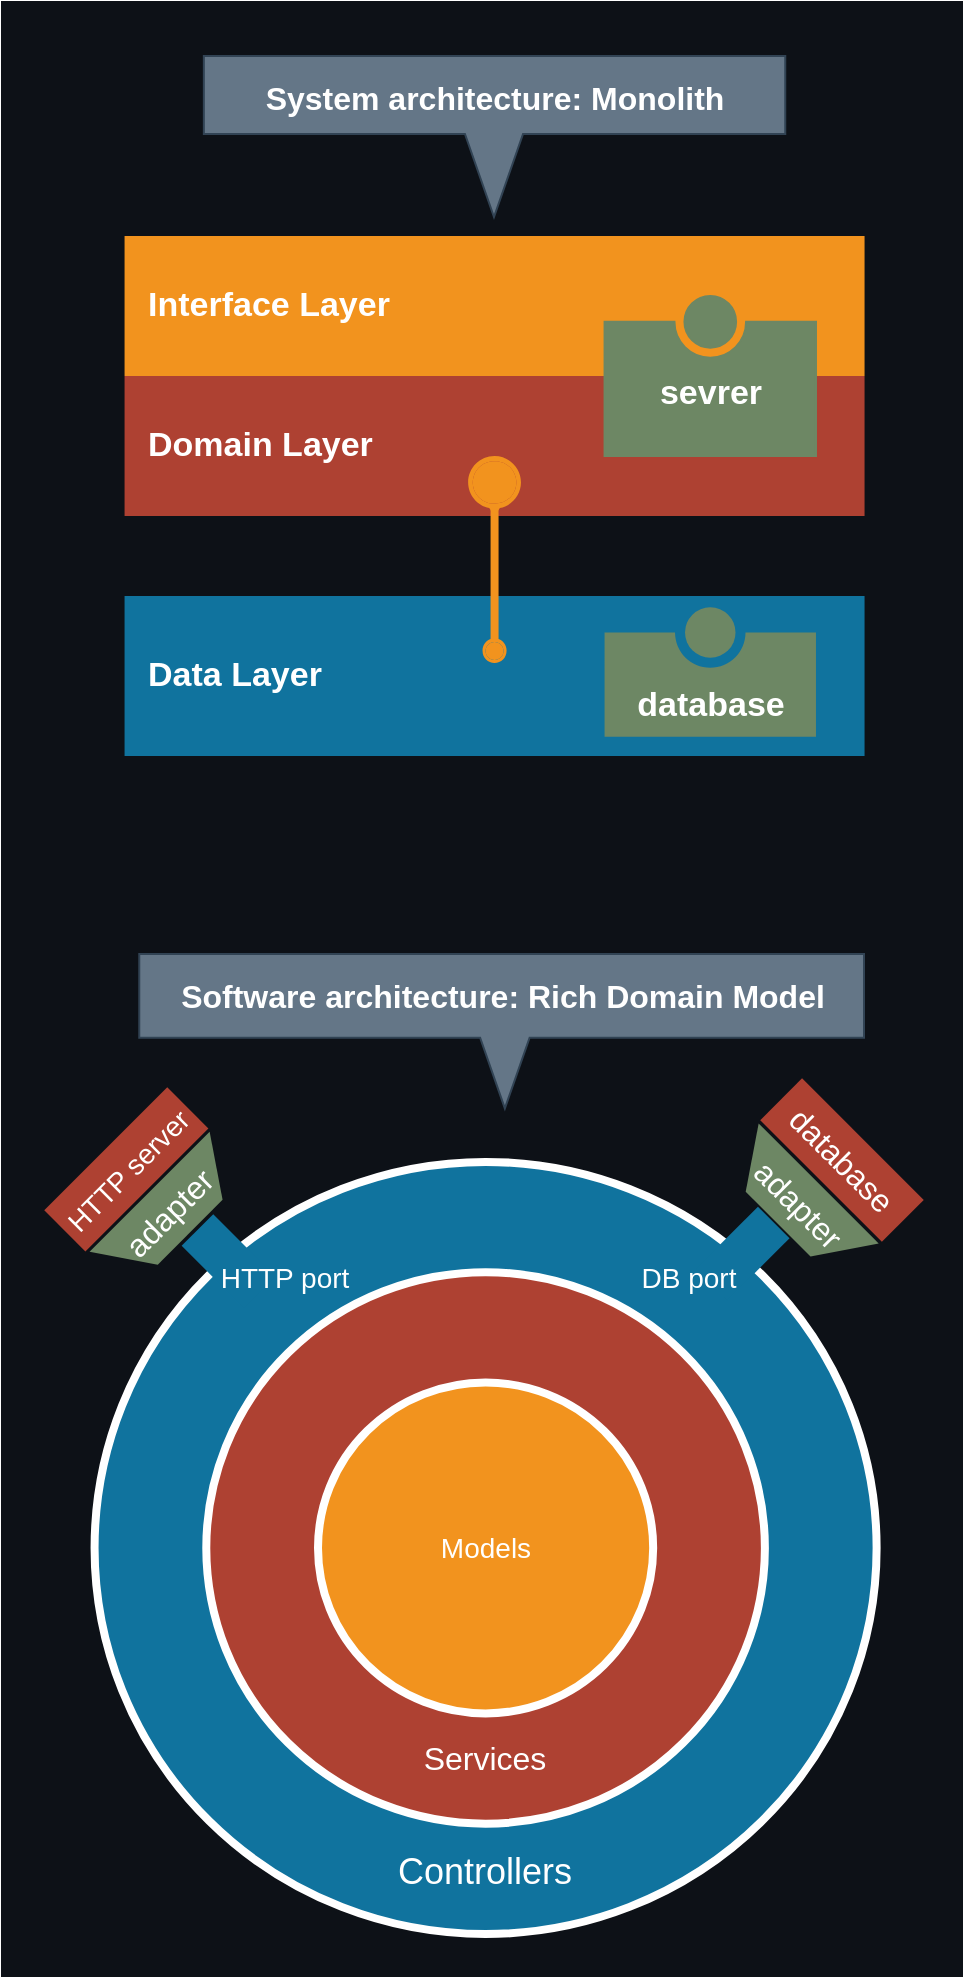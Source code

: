<mxfile>
    <diagram id="StPKS6a9uWxOC8KM271T" name="Page-1">
        <mxGraphModel dx="1047" dy="4299" grid="1" gridSize="10" guides="1" tooltips="1" connect="1" arrows="1" fold="1" page="1" pageScale="1" pageWidth="827" pageHeight="1169" background="none" math="0" shadow="0">
            <root>
                <mxCell id="0"/>
                <mxCell id="1" parent="0"/>
                <mxCell id="96" value="" style="rounded=0;whiteSpace=wrap;html=1;fontColor=#FFFFFF;strokeColor=#0d1117;fillColor=#0d1117;" parent="1" vertex="1">
                    <mxGeometry y="-3507" width="480" height="987" as="geometry"/>
                </mxCell>
                <mxCell id="97" value="" style="group" parent="1" vertex="1" connectable="0">
                    <mxGeometry x="21" y="-3031" width="440" height="490" as="geometry"/>
                </mxCell>
                <mxCell id="41" value="&lt;font style=&quot;font-size: 18px;&quot;&gt;&lt;br&gt;&lt;br&gt;&lt;br&gt;&lt;br&gt;&lt;br&gt;&lt;br&gt;&lt;br&gt;&lt;br&gt;&lt;br&gt;&lt;br&gt;&lt;br&gt;&lt;br&gt;&lt;br&gt;&lt;br&gt;&lt;br&gt;Controllers&lt;br&gt;&lt;/font&gt;" style="ellipse;html=1;strokeWidth=4;fillColor=#10739E;strokeColor=#ffffff;shadow=0;fontSize=10;fontColor=#FFFFFF;align=center;fontStyle=0;whiteSpace=wrap;spacing=10;" parent="97" vertex="1">
                    <mxGeometry x="25.281" y="103.947" width="391.023" height="386.053" as="geometry"/>
                </mxCell>
                <mxCell id="42" value="&lt;font style=&quot;font-size: 16px;&quot;&gt;&lt;br&gt;&lt;br&gt;&lt;br&gt;&lt;br&gt;&lt;br&gt;&lt;br&gt;&lt;br&gt;&lt;br&gt;&lt;br&gt;&lt;br&gt;&lt;br&gt;Services&lt;br&gt;&lt;/font&gt;" style="ellipse;html=1;strokeWidth=4;fillColor=#AE4132;strokeColor=#ffffff;shadow=0;fontSize=10;fontColor=#FFFFFF;align=center;fontStyle=0;whiteSpace=wrap;spacing=10;" parent="97" vertex="1">
                    <mxGeometry x="81.142" y="159.098" width="279.302" height="275.752" as="geometry"/>
                </mxCell>
                <mxCell id="43" value="&lt;blockquote style=&quot;margin: 0px 0px 0px 40px; border: none; padding: 0px; font-size: 14px;&quot;&gt;&lt;/blockquote&gt;&lt;span style=&quot;font-size: 14px;&quot;&gt;Models&lt;/span&gt;" style="ellipse;html=1;strokeWidth=4;fillColor=#F2931E;strokeColor=#ffffff;shadow=0;fontSize=10;fontColor=#FFFFFF;align=center;fontStyle=0;whiteSpace=wrap;spacing=10;" parent="97" vertex="1">
                    <mxGeometry x="137.002" y="214.248" width="167.581" height="165.451" as="geometry"/>
                </mxCell>
                <mxCell id="58" value="&lt;font style=&quot;font-size: 16px;&quot;&gt;Software architecture: Rich Domain Model&lt;/font&gt;" style="html=1;shape=mxgraph.infographic.barCallout;dx=182.8;dy=35.35;fillColor=#647687;strokeColor=#314354;align=center;verticalAlign=top;fontSize=14;fontStyle=1;shadow=0;spacingTop=5;fontColor=#ffffff;" parent="97" vertex="1">
                    <mxGeometry x="47.63" width="362.37" height="77.21" as="geometry"/>
                </mxCell>
                <mxCell id="71" value="" style="verticalLabelPosition=bottom;verticalAlign=top;html=1;shape=mxgraph.basic.rect;fillColor2=none;strokeWidth=1;size=0;indent=0;fontSize=16;gradientColor=none;fillColor=#10739E;rotation=45;strokeColor=none;" parent="97" vertex="1">
                    <mxGeometry x="338.1" y="127.761" width="22.344" height="44.12" as="geometry"/>
                </mxCell>
                <mxCell id="72" value="" style="verticalLabelPosition=bottom;verticalAlign=top;html=1;shape=mxgraph.basic.rect;fillColor2=none;strokeWidth=1;size=0;indent=0;fontSize=16;gradientColor=none;fillColor=#10739E;rotation=-45;strokeColor=none;" parent="97" vertex="1">
                    <mxGeometry x="81.142" y="131.523" width="22.344" height="44.12" as="geometry"/>
                </mxCell>
                <mxCell id="74" value="&lt;font style=&quot;font-size: 14px;&quot; color=&quot;#ffffff&quot;&gt;HTTP server&lt;/font&gt;" style="verticalLabelPosition=middle;verticalAlign=middle;html=1;shape=trapezoid;perimeter=trapezoidPerimeter;whiteSpace=wrap;size=0;arcSize=10;flipV=1;labelPosition=center;align=center;fontSize=16;fillColor=#AE4132;strokeColor=none;rotation=-45;" parent="97" vertex="1">
                    <mxGeometry x="-2.325" y="93.171" width="86.975" height="29.075" as="geometry"/>
                </mxCell>
                <mxCell id="75" value="&lt;font style=&quot;font-size: 16px;&quot;&gt;adapter&lt;/font&gt;" style="verticalLabelPosition=middle;verticalAlign=middle;html=1;shape=trapezoid;perimeter=trapezoidPerimeter;whiteSpace=wrap;size=0.23;arcSize=10;flipV=1;labelPosition=center;align=center;fontSize=16;fillColor=#6d8764;strokeColor=none;rotation=-45;fontColor=#ffffff;" parent="97" vertex="1">
                    <mxGeometry x="20.488" y="114.658" width="84.908" height="28.678" as="geometry"/>
                </mxCell>
                <mxCell id="76" value="&lt;font style=&quot;font-size: 16px;&quot; color=&quot;#ffffff&quot;&gt;database&lt;/font&gt;" style="verticalLabelPosition=middle;verticalAlign=middle;html=1;shape=trapezoid;perimeter=trapezoidPerimeter;whiteSpace=wrap;size=0;arcSize=10;flipV=1;labelPosition=center;align=center;fontSize=16;fillColor=#AE4132;strokeColor=none;rotation=45;" parent="97" vertex="1">
                    <mxGeometry x="355.975" y="88.241" width="86.025" height="29.594" as="geometry"/>
                </mxCell>
                <mxCell id="86" value="&lt;font style=&quot;font-size: 14px;&quot; color=&quot;#ffffff&quot;&gt;DB port&lt;/font&gt;" style="text;html=1;strokeColor=none;fillColor=none;align=center;verticalAlign=middle;whiteSpace=wrap;rounded=0;fontSize=10;fontColor=#000000;" parent="97" vertex="1">
                    <mxGeometry x="288.943" y="145.862" width="67.033" height="33.09" as="geometry"/>
                </mxCell>
                <mxCell id="87" value="&lt;font style=&quot;font-size: 14px;&quot; color=&quot;#ffffff&quot;&gt;HTTP port&lt;br&gt;&lt;/font&gt;" style="text;html=1;strokeColor=none;fillColor=none;align=center;verticalAlign=middle;whiteSpace=wrap;rounded=0;fontSize=10;fontColor=#000000;" parent="97" vertex="1">
                    <mxGeometry x="84.65" y="145.86" width="71.09" height="33.09" as="geometry"/>
                </mxCell>
                <mxCell id="90" value="&lt;font style=&quot;font-size: 16px;&quot;&gt;adapter&lt;/font&gt;" style="verticalLabelPosition=middle;verticalAlign=middle;html=1;shape=trapezoid;perimeter=trapezoidPerimeter;whiteSpace=wrap;size=0.23;arcSize=10;flipV=1;labelPosition=center;align=center;fontSize=16;fillColor=#6d8764;strokeColor=none;rotation=45;fontColor=#ffffff;" parent="97" vertex="1">
                    <mxGeometry x="334.748" y="110.565" width="84.908" height="28.678" as="geometry"/>
                </mxCell>
                <mxCell id="98" value="z" style="group" parent="97" vertex="1" connectable="0">
                    <mxGeometry x="40.28" y="-449" width="370" height="460" as="geometry"/>
                </mxCell>
                <mxCell id="46" value="Interface Layer" style="shape=mxgraph.infographic.ribbonSimple;notch1=0;notch2=0;notch=0;html=1;fillColor=#F2931E;strokeColor=none;shadow=0;fontSize=17;fontColor=#FFFFFF;align=left;spacingLeft=10;fontStyle=1;" parent="98" vertex="1">
                    <mxGeometry y="90" width="370" height="70" as="geometry"/>
                </mxCell>
                <mxCell id="48" value="Domain Layer" style="shape=mxgraph.infographic.ribbonSimple;notch1=0;notch2=0;notch=0;html=1;fillColor=#AE4132;strokeColor=none;shadow=0;fontSize=17;fontColor=#FFFFFF;align=left;spacingLeft=10;fontStyle=1;" parent="98" vertex="1">
                    <mxGeometry y="160" width="370" height="70" as="geometry"/>
                </mxCell>
                <mxCell id="50" value="Data Layer" style="shape=mxgraph.infographic.ribbonSimple;notch1=0;notch2=0;notch=0;html=1;fillColor=#10739E;strokeColor=none;shadow=0;fontSize=17;fontColor=#FFFFFF;align=left;spacingLeft=10;fontStyle=1;fixDash=0;autosize=0;gradientColor=none;" parent="98" vertex="1">
                    <mxGeometry y="270" width="370" height="80" as="geometry"/>
                </mxCell>
                <mxCell id="57" value="&lt;font style=&quot;font-size: 16px;&quot;&gt;System architecture: Monolith&lt;/font&gt;" style="html=1;shape=mxgraph.infographic.barCallout;dx=145.07;dy=41.5;fillColor=#647687;strokeColor=#314354;align=center;verticalAlign=top;fontColor=#ffffff;fontSize=14;fontStyle=1;shadow=0;spacingTop=5;" parent="98" vertex="1">
                    <mxGeometry x="39.643" width="290.714" height="80.5" as="geometry"/>
                </mxCell>
                <mxCell id="59" value="" style="verticalLabelPosition=middle;verticalAlign=middle;html=1;shape=mxgraph.infographic.circularCallout2;dy=15;strokeColor=#F2931E;labelPosition=center;align=center;fontColor=#10739E;fontStyle=1;fontSize=24;gradientColor=none;fillColor=#F2931E;" parent="98" vertex="1">
                    <mxGeometry x="171.786" y="200" width="26.429" height="103.5" as="geometry"/>
                </mxCell>
                <mxCell id="60" value="sevrer" style="verticalLabelPosition=middle;verticalAlign=top;html=1;shape=mxgraph.infographic.numberedEntryVert;dy=25.82;fillColor=#6D8764;strokeColor=#6D8764;fontSize=17;fontColor=#FFFFFF;align=center;labelPosition=center;spacingTop=32;fontStyle=1;" parent="98" vertex="1">
                    <mxGeometry x="240" y="120" width="105.71" height="80" as="geometry"/>
                </mxCell>
                <mxCell id="61" value="database" style="verticalLabelPosition=middle;verticalAlign=top;html=1;shape=mxgraph.infographic.numberedEntryVert;dy=25.24;fillColor=#6D8764;strokeColor=none;fontSize=17;fontColor=#FFFFFF;align=center;labelPosition=center;spacingTop=32;fontStyle=1;" parent="98" vertex="1">
                    <mxGeometry x="240" y="275.62" width="105.71" height="64.75" as="geometry"/>
                </mxCell>
            </root>
        </mxGraphModel>
    </diagram>
</mxfile>